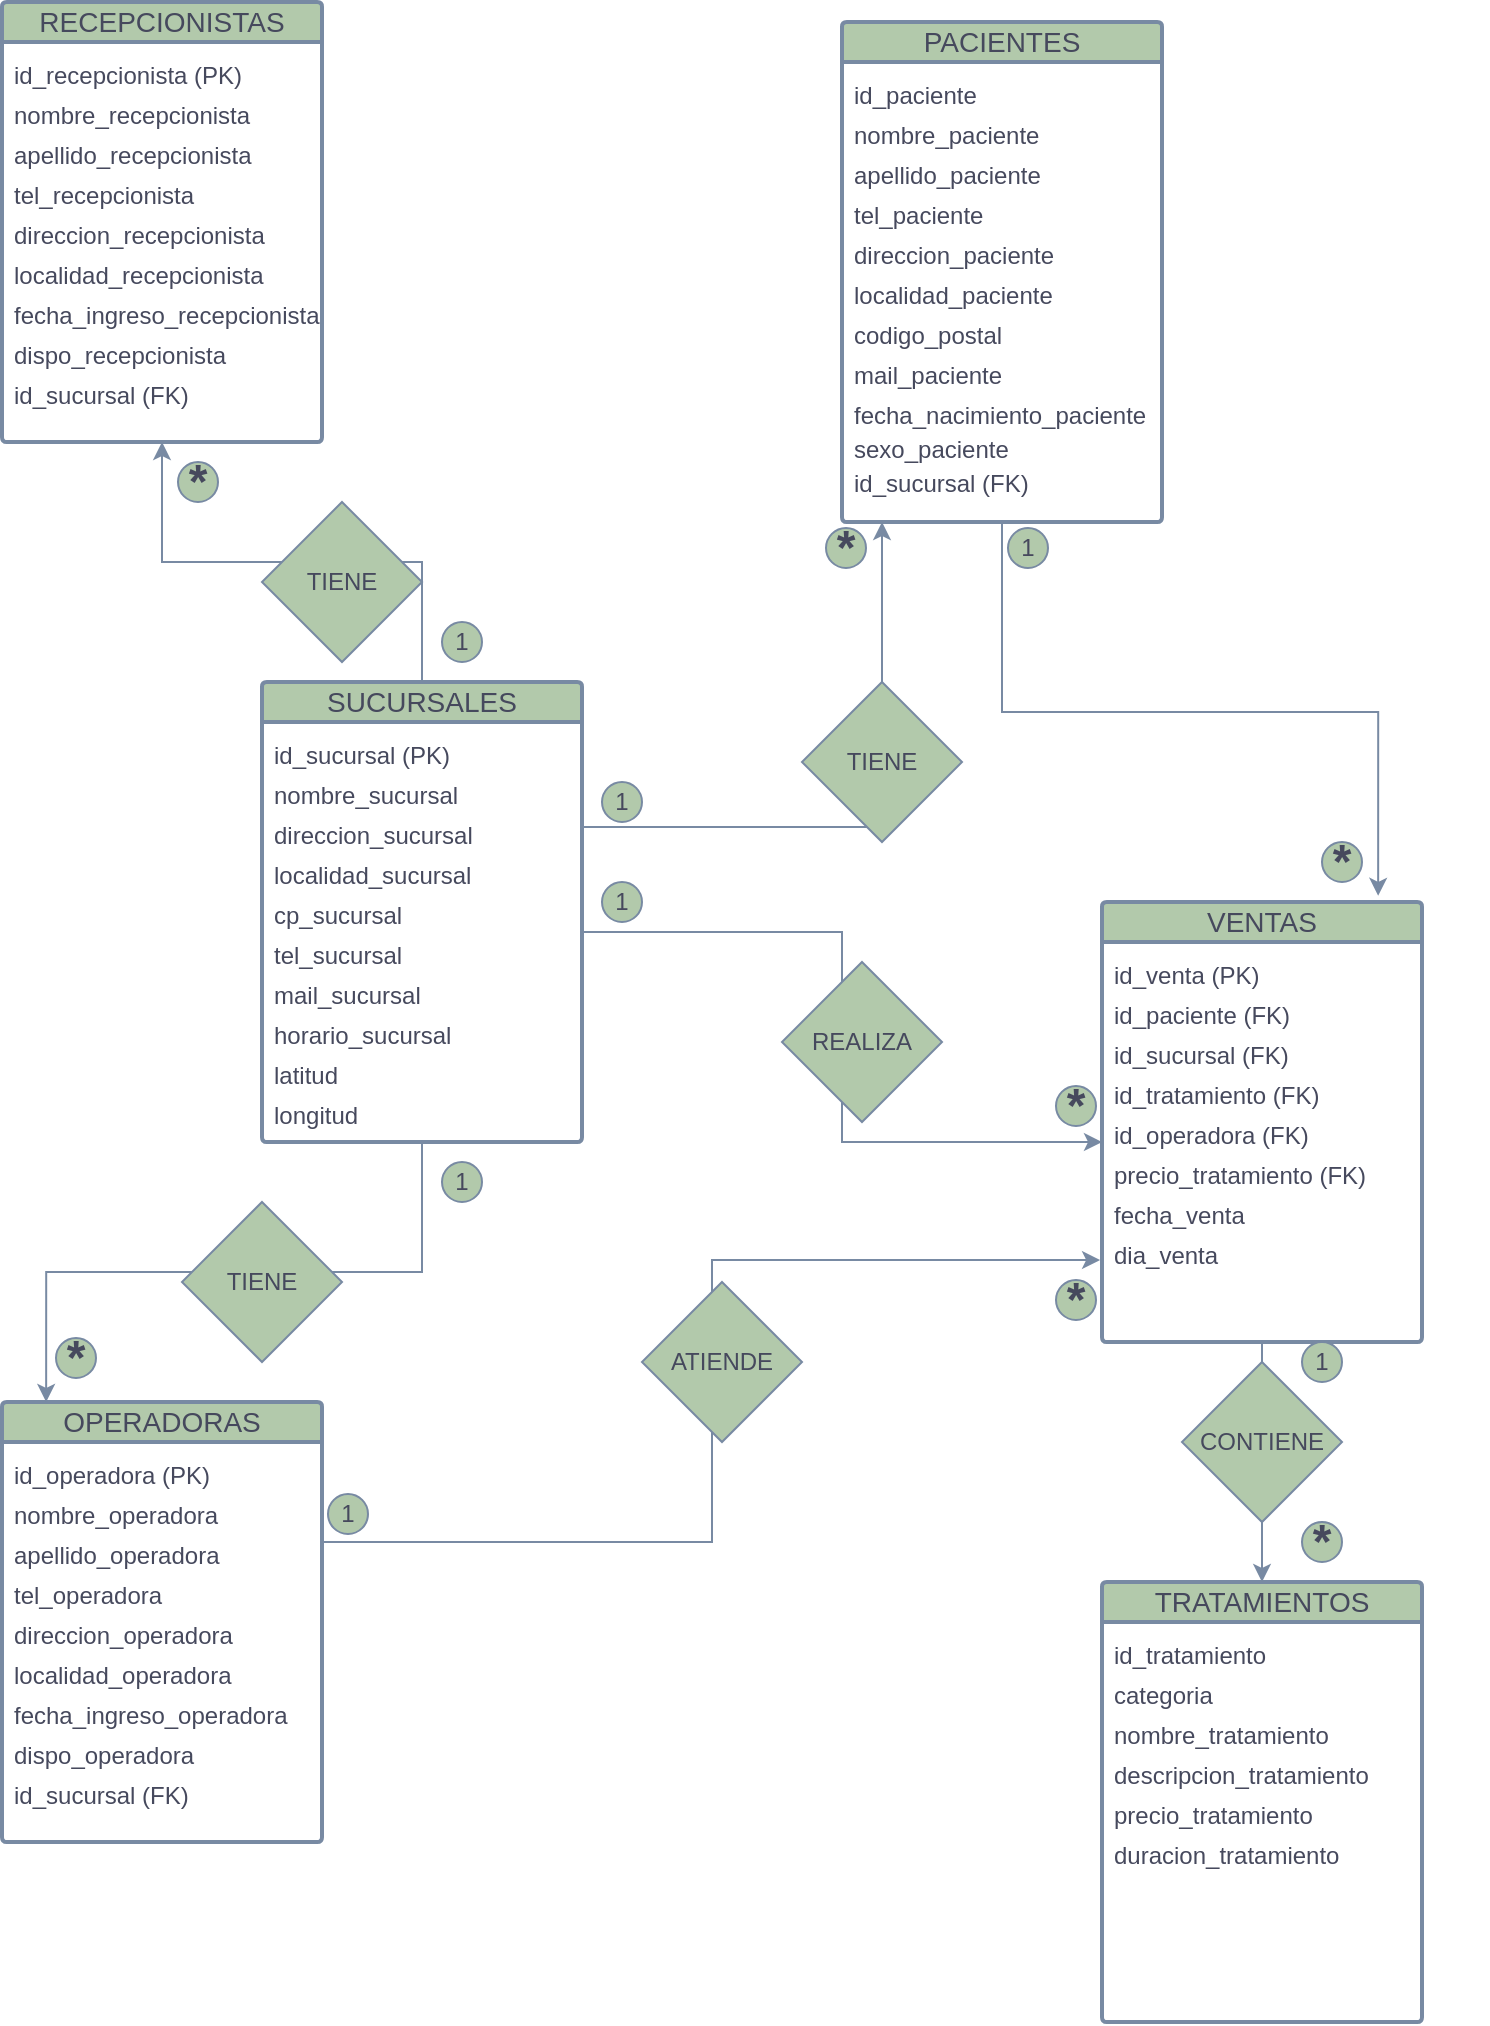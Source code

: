 <mxfile version="21.3.4" type="device">
  <diagram name="Página-1" id="Zwoy2QlS7rIIhryINUQT">
    <mxGraphModel dx="1434" dy="2364" grid="1" gridSize="10" guides="1" tooltips="1" connect="1" arrows="1" fold="1" page="1" pageScale="1" pageWidth="1200" pageHeight="1600" background="#FFFFFF" math="0" shadow="0">
      <root>
        <mxCell id="0" />
        <mxCell id="1" parent="0" />
        <mxCell id="WnngII1H0hZmlAFaV6ZT-37" style="edgeStyle=orthogonalEdgeStyle;rounded=0;orthogonalLoop=1;jettySize=auto;html=1;labelBackgroundColor=none;strokeColor=#788AA3;fontColor=default;" edge="1" parent="1" source="WnngII1H0hZmlAFaV6ZT-8" target="WnngII1H0hZmlAFaV6ZT-22">
          <mxGeometry relative="1" as="geometry" />
        </mxCell>
        <mxCell id="WnngII1H0hZmlAFaV6ZT-8" value="SUCURSALES" style="swimlane;childLayout=stackLayout;horizontal=1;startSize=20;horizontalStack=0;rounded=1;fontSize=14;fontStyle=0;strokeWidth=2;resizeParent=0;resizeLast=1;shadow=0;dashed=0;align=center;arcSize=4;whiteSpace=wrap;html=1;fillColor=#B2C9AB;fontColor=#46495D;strokeColor=#788AA3;points=[[0,0,0,0,0],[0,0.25,0,0,0],[0,0.5,0,0,0],[0,0.75,0,0,0],[0,1,0,0,0],[0.25,0,0,0,0],[0.25,1,0,0,0],[0.5,0,0,0,0],[0.5,1,0,0,0],[0.75,0,0,0,0],[0.75,1,0,0,0],[1,0,0,0,0],[1,0.25,0,0,0],[1,0.5,0,0,0],[1,0.75,0,0,0],[1,1,0,0,0]];labelBackgroundColor=none;" vertex="1" parent="1">
          <mxGeometry x="170" y="240" width="160" height="230" as="geometry">
            <mxRectangle x="310" y="330" width="80" height="30" as="alternateBounds" />
          </mxGeometry>
        </mxCell>
        <mxCell id="WnngII1H0hZmlAFaV6ZT-9" value="&lt;table style=&quot;border-collapse:&lt;br/&gt; collapse;width:140pt&quot; width=&quot;187&quot; cellspacing=&quot;0&quot; cellpadding=&quot;0&quot; border=&quot;0&quot;&gt; &lt;colgroup&gt;&lt;col style=&quot;mso-width-source:userset;mso-width-alt:6838;width:140pt&quot; width=&quot;187&quot;&gt;&lt;/colgroup&gt; &lt;tbody&gt;&lt;tr style=&quot;height:15.0pt&quot; height=&quot;20&quot;&gt;  &lt;td style=&quot;height:15.0pt;width:140pt&quot; width=&quot;187&quot; class=&quot;xl65&quot; height=&quot;20&quot;&gt;id_sucursal (PK)&lt;/td&gt; &lt;/tr&gt; &lt;tr style=&quot;height:15.0pt&quot; height=&quot;20&quot;&gt;  &lt;td style=&quot;height:15.0pt;border-top:none&quot; class=&quot;xl65&quot; height=&quot;20&quot;&gt;nombre_sucursal&lt;/td&gt; &lt;/tr&gt; &lt;tr style=&quot;height:15.0pt&quot; height=&quot;20&quot;&gt;  &lt;td style=&quot;height:15.0pt;border-top:none&quot; class=&quot;xl65&quot; height=&quot;20&quot;&gt;direccion_sucursal&lt;/td&gt; &lt;/tr&gt; &lt;tr style=&quot;height:15.0pt&quot; height=&quot;20&quot;&gt;  &lt;td style=&quot;height:15.0pt;border-top:none&quot; class=&quot;xl65&quot; height=&quot;20&quot;&gt;localidad_sucursal&lt;/td&gt; &lt;/tr&gt; &lt;tr style=&quot;height:15.0pt&quot; height=&quot;20&quot;&gt;  &lt;td style=&quot;height:15.0pt;border-top:none&quot; class=&quot;xl65&quot; height=&quot;20&quot;&gt;cp_sucursal&lt;/td&gt; &lt;/tr&gt; &lt;tr style=&quot;height:15.0pt&quot; height=&quot;20&quot;&gt;  &lt;td style=&quot;height:15.0pt;border-top:none&quot; class=&quot;xl65&quot; height=&quot;20&quot;&gt;tel_sucursal&lt;/td&gt; &lt;/tr&gt; &lt;tr style=&quot;height:15.0pt&quot; height=&quot;20&quot;&gt;  &lt;td style=&quot;height:15.0pt;border-top:none&quot; class=&quot;xl65&quot; height=&quot;20&quot;&gt;mail_sucursal&lt;/td&gt; &lt;/tr&gt; &lt;tr style=&quot;height:15.0pt&quot; height=&quot;20&quot;&gt;  &lt;td style=&quot;height:15.0pt;border-top:none&quot; class=&quot;xl65&quot; height=&quot;20&quot;&gt;horario_sucursal&lt;/td&gt; &lt;/tr&gt; &lt;tr style=&quot;height:15.0pt&quot; height=&quot;20&quot;&gt;  &lt;td style=&quot;height:15.0pt;border-top:none&quot; class=&quot;xl65&quot; height=&quot;20&quot;&gt;latitud&lt;/td&gt; &lt;/tr&gt; &lt;tr style=&quot;height:15.0pt&quot; height=&quot;20&quot;&gt;  &lt;td style=&quot;height:15.0pt;border-top:none&quot; class=&quot;xl65&quot; height=&quot;20&quot;&gt;longitud&lt;/td&gt; &lt;/tr&gt;&lt;/tbody&gt;&lt;/table&gt;" style="align=left;strokeColor=none;fillColor=none;spacingLeft=4;fontSize=12;verticalAlign=top;resizable=0;rotatable=0;part=1;html=1;labelBackgroundColor=none;fontColor=#46495D;" vertex="1" parent="WnngII1H0hZmlAFaV6ZT-8">
          <mxGeometry y="20" width="160" height="210" as="geometry" />
        </mxCell>
        <mxCell id="WnngII1H0hZmlAFaV6ZT-17" value="OPERADORAS" style="swimlane;childLayout=stackLayout;horizontal=1;startSize=20;horizontalStack=0;rounded=1;fontSize=14;fontStyle=0;strokeWidth=2;resizeParent=0;resizeLast=1;shadow=0;dashed=0;align=center;arcSize=4;whiteSpace=wrap;html=1;fillColor=#B2C9AB;fontColor=#46495D;strokeColor=#788AA3;labelBackgroundColor=none;" vertex="1" parent="1">
          <mxGeometry x="40" y="600" width="160" height="220" as="geometry">
            <mxRectangle x="310" y="330" width="80" height="30" as="alternateBounds" />
          </mxGeometry>
        </mxCell>
        <mxCell id="WnngII1H0hZmlAFaV6ZT-18" value="&lt;table style=&quot;border-collapse:&lt;br/&gt; collapse;width:140pt&quot; width=&quot;187&quot; cellspacing=&quot;0&quot; cellpadding=&quot;0&quot; border=&quot;0&quot;&gt; &lt;colgroup&gt;&lt;col style=&quot;mso-width-source:userset;mso-width-alt:6838;width:140pt&quot; width=&quot;187&quot;&gt;&lt;/colgroup&gt; &lt;tbody&gt;&lt;tr style=&quot;height:15.0pt&quot; height=&quot;20&quot;&gt;  &lt;td style=&quot;height:15.0pt;width:140pt&quot; width=&quot;187&quot; class=&quot;xl65&quot; height=&quot;20&quot;&gt;id_operadora (PK)&lt;/td&gt; &lt;/tr&gt; &lt;tr style=&quot;height:15.0pt&quot; height=&quot;20&quot;&gt;  &lt;td style=&quot;height:15.0pt;border-top:none&quot; class=&quot;xl65&quot; height=&quot;20&quot;&gt;nombre_operadora&lt;/td&gt; &lt;/tr&gt; &lt;tr style=&quot;height:15.0pt&quot; height=&quot;20&quot;&gt;  &lt;td style=&quot;height:15.0pt;border-top:none&quot; class=&quot;xl65&quot; height=&quot;20&quot;&gt;apellido_operadora&lt;/td&gt; &lt;/tr&gt; &lt;tr style=&quot;height:15.0pt&quot; height=&quot;20&quot;&gt;  &lt;td style=&quot;height:15.0pt;border-top:none&quot; class=&quot;xl65&quot; height=&quot;20&quot;&gt;tel_operadora&lt;/td&gt; &lt;/tr&gt; &lt;tr style=&quot;height:15.0pt&quot; height=&quot;20&quot;&gt;  &lt;td style=&quot;height:15.0pt;border-top:none&quot; class=&quot;xl65&quot; height=&quot;20&quot;&gt;direccion_operadora&lt;/td&gt; &lt;/tr&gt; &lt;tr style=&quot;height:15.0pt&quot; height=&quot;20&quot;&gt;  &lt;td style=&quot;height:15.0pt;border-top:none&quot; class=&quot;xl65&quot; height=&quot;20&quot;&gt;localidad_operadora&lt;/td&gt; &lt;/tr&gt; &lt;tr style=&quot;height:15.0pt&quot; height=&quot;20&quot;&gt;  &lt;td style=&quot;height:15.0pt;border-top:none&quot; class=&quot;xl65&quot; height=&quot;20&quot;&gt;fecha_ingreso_operadora&lt;/td&gt; &lt;/tr&gt; &lt;tr style=&quot;height:15.0pt&quot; height=&quot;20&quot;&gt;  &lt;td style=&quot;height:15.0pt;border-top:none&quot; class=&quot;xl65&quot; height=&quot;20&quot;&gt;dispo_operadora&lt;/td&gt; &lt;/tr&gt; &lt;tr style=&quot;height:15.0pt&quot; height=&quot;20&quot;&gt;  &lt;td style=&quot;height:15.0pt;border-top:none&quot; class=&quot;xl65&quot; height=&quot;20&quot;&gt;id_sucursal (FK)&lt;/td&gt; &lt;/tr&gt;&lt;/tbody&gt;&lt;/table&gt;" style="align=left;strokeColor=none;fillColor=none;spacingLeft=4;fontSize=12;verticalAlign=top;resizable=0;rotatable=0;part=1;html=1;labelBackgroundColor=none;fontColor=#46495D;" vertex="1" parent="WnngII1H0hZmlAFaV6ZT-17">
          <mxGeometry y="20" width="160" height="200" as="geometry" />
        </mxCell>
        <mxCell id="WnngII1H0hZmlAFaV6ZT-19" value="TRATAMIENTOS" style="swimlane;childLayout=stackLayout;horizontal=1;startSize=20;horizontalStack=0;rounded=1;fontSize=14;fontStyle=0;strokeWidth=2;resizeParent=0;resizeLast=1;shadow=0;dashed=0;align=center;arcSize=4;whiteSpace=wrap;html=1;fillColor=#B2C9AB;fontColor=#46495D;strokeColor=#788AA3;labelBackgroundColor=none;" vertex="1" parent="1">
          <mxGeometry x="590" y="690" width="160" height="220" as="geometry">
            <mxRectangle x="310" y="330" width="80" height="30" as="alternateBounds" />
          </mxGeometry>
        </mxCell>
        <mxCell id="WnngII1H0hZmlAFaV6ZT-20" value="&lt;table style=&quot;border-collapse:&lt;br/&gt; collapse;width:140pt&quot; width=&quot;187&quot; cellspacing=&quot;0&quot; cellpadding=&quot;0&quot; border=&quot;0&quot;&gt; &lt;colgroup&gt;&lt;col style=&quot;mso-width-source:userset;mso-width-alt:6838;width:140pt&quot; width=&quot;187&quot;&gt;&lt;/colgroup&gt; &lt;tbody&gt;&lt;tr style=&quot;height:15.0pt&quot; height=&quot;20&quot;&gt;  &lt;td style=&quot;height:15.0pt;width:140pt&quot; width=&quot;187&quot; class=&quot;xl65&quot; height=&quot;20&quot;&gt;id_tratamiento&lt;/td&gt; &lt;/tr&gt; &lt;tr style=&quot;height:15.0pt&quot; height=&quot;20&quot;&gt;  &lt;td style=&quot;height:15.0pt;border-top:none&quot; class=&quot;xl65&quot; height=&quot;20&quot;&gt;categoria&lt;/td&gt; &lt;/tr&gt; &lt;tr style=&quot;height:15.0pt&quot; height=&quot;20&quot;&gt;  &lt;td style=&quot;height:15.0pt;border-top:none&quot; class=&quot;xl65&quot; height=&quot;20&quot;&gt;nombre_tratamiento&lt;/td&gt; &lt;/tr&gt; &lt;tr style=&quot;height:15.0pt&quot; height=&quot;20&quot;&gt;  &lt;td style=&quot;height:15.0pt;border-top:none&quot; class=&quot;xl65&quot; height=&quot;20&quot;&gt;descripcion_tratamiento&lt;/td&gt; &lt;/tr&gt; &lt;tr style=&quot;height:15.0pt&quot; height=&quot;20&quot;&gt;  &lt;td style=&quot;height:15.0pt;border-top:none&quot; class=&quot;xl65&quot; height=&quot;20&quot;&gt;precio_tratamiento&lt;/td&gt; &lt;/tr&gt; &lt;tr style=&quot;height:15.0pt&quot; height=&quot;20&quot;&gt;  &lt;td style=&quot;height:15.0pt;border-top:none&quot; class=&quot;xl65&quot; height=&quot;20&quot;&gt;duracion_tratamiento&lt;/td&gt; &lt;/tr&gt;&lt;/tbody&gt;&lt;/table&gt;" style="align=left;strokeColor=none;fillColor=none;spacingLeft=4;fontSize=12;verticalAlign=top;resizable=0;rotatable=0;part=1;html=1;labelBackgroundColor=none;fontColor=#46495D;" vertex="1" parent="WnngII1H0hZmlAFaV6ZT-19">
          <mxGeometry y="20" width="160" height="200" as="geometry" />
        </mxCell>
        <mxCell id="WnngII1H0hZmlAFaV6ZT-21" value="RECEPCIONISTAS" style="swimlane;childLayout=stackLayout;horizontal=1;startSize=20;horizontalStack=0;rounded=1;fontSize=14;fontStyle=0;strokeWidth=2;resizeParent=0;resizeLast=1;shadow=0;dashed=0;align=center;arcSize=4;whiteSpace=wrap;html=1;fillColor=#B2C9AB;fontColor=#46495D;strokeColor=#788AA3;labelBackgroundColor=none;" vertex="1" parent="1">
          <mxGeometry x="40" y="-100" width="160" height="220" as="geometry">
            <mxRectangle x="310" y="330" width="80" height="30" as="alternateBounds" />
          </mxGeometry>
        </mxCell>
        <mxCell id="WnngII1H0hZmlAFaV6ZT-22" value="&lt;table style=&quot;border-collapse:&lt;br/&gt; collapse;width:140pt&quot; width=&quot;187&quot; cellspacing=&quot;0&quot; cellpadding=&quot;0&quot; border=&quot;0&quot;&gt; &lt;colgroup&gt;&lt;col style=&quot;mso-width-source:userset;mso-width-alt:6838;width:140pt&quot; width=&quot;187&quot;&gt;&lt;/colgroup&gt; &lt;tbody&gt;&lt;tr style=&quot;height:15.0pt&quot; height=&quot;20&quot;&gt;  &lt;td style=&quot;height:15.0pt;width:140pt&quot; width=&quot;187&quot; class=&quot;xl65&quot; height=&quot;20&quot;&gt;&lt;table style=&quot;border-collapse:&lt;br/&gt; collapse;width:140pt&quot; width=&quot;187&quot; cellspacing=&quot;0&quot; cellpadding=&quot;0&quot; border=&quot;0&quot;&gt; &lt;colgroup&gt;&lt;col style=&quot;mso-width-source:userset;mso-width-alt:6838;width:140pt&quot; width=&quot;187&quot;&gt;&lt;/colgroup&gt; &lt;tbody&gt;&lt;tr style=&quot;height:15.0pt&quot; height=&quot;20&quot;&gt;  &lt;td style=&quot;height:15.0pt;width:140pt&quot; width=&quot;187&quot; class=&quot;xl65&quot; height=&quot;20&quot;&gt;id_recepcionista (PK)&lt;/td&gt; &lt;/tr&gt; &lt;tr style=&quot;height:15.0pt&quot; height=&quot;20&quot;&gt;  &lt;td style=&quot;height:15.0pt;border-top:none&quot; class=&quot;xl65&quot; height=&quot;20&quot;&gt;nombre_recepcionista&lt;/td&gt; &lt;/tr&gt; &lt;tr style=&quot;height:15.0pt&quot; height=&quot;20&quot;&gt;  &lt;td style=&quot;height:15.0pt;border-top:none&quot; class=&quot;xl65&quot; height=&quot;20&quot;&gt;apellido_recepcionista&lt;/td&gt; &lt;/tr&gt; &lt;tr style=&quot;height:15.0pt&quot; height=&quot;20&quot;&gt;  &lt;td style=&quot;height:15.0pt;border-top:none&quot; class=&quot;xl65&quot; height=&quot;20&quot;&gt;tel_recepcionista&lt;/td&gt; &lt;/tr&gt; &lt;tr style=&quot;height:15.0pt&quot; height=&quot;20&quot;&gt;  &lt;td style=&quot;height:15.0pt;border-top:none&quot; class=&quot;xl65&quot; height=&quot;20&quot;&gt;direccion_recepcionista&lt;/td&gt; &lt;/tr&gt; &lt;tr style=&quot;height:15.0pt&quot; height=&quot;20&quot;&gt;  &lt;td style=&quot;height:15.0pt;border-top:none&quot; class=&quot;xl65&quot; height=&quot;20&quot;&gt;localidad_recepcionista&lt;/td&gt; &lt;/tr&gt; &lt;tr style=&quot;height:15.0pt&quot; height=&quot;20&quot;&gt;  &lt;td style=&quot;height:15.0pt;border-top:none&quot; class=&quot;xl65&quot; height=&quot;20&quot;&gt;fecha_ingreso_recepcionista&lt;/td&gt; &lt;/tr&gt; &lt;tr style=&quot;height:15.0pt&quot; height=&quot;20&quot;&gt;  &lt;td style=&quot;height:15.0pt;border-top:none&quot; class=&quot;xl65&quot; height=&quot;20&quot;&gt;dispo_recepcionista&lt;/td&gt; &lt;/tr&gt; &lt;tr style=&quot;height:15.0pt&quot; height=&quot;20&quot;&gt;  &lt;td style=&quot;height:15.0pt;border-top:none&quot; class=&quot;xl65&quot; height=&quot;20&quot;&gt;id_sucursal (FK)&lt;/td&gt; &lt;/tr&gt;&lt;/tbody&gt;&lt;/table&gt;&lt;/td&gt; &lt;/tr&gt; &lt;tr style=&quot;height:15.0pt&quot; height=&quot;20&quot;&gt;  &lt;td style=&quot;height:15.0pt;border-top:none&quot; class=&quot;xl65&quot; height=&quot;20&quot;&gt;&lt;/td&gt;&lt;/tr&gt;&lt;tr style=&quot;height:15.0pt&quot; height=&quot;20&quot;&gt;&lt;td style=&quot;height:15.0pt;border-top:none&quot; class=&quot;xl65&quot; height=&quot;20&quot;&gt;&lt;br&gt;&lt;/td&gt; &lt;/tr&gt; &lt;tr style=&quot;height:15.0pt&quot; height=&quot;20&quot;&gt;  &lt;td style=&quot;height:15.0pt;border-top:none&quot; class=&quot;xl65&quot; height=&quot;20&quot;&gt;&lt;br&gt;&lt;/td&gt; &lt;/tr&gt; &lt;tr style=&quot;height:15.0pt&quot; height=&quot;20&quot;&gt;  &lt;td style=&quot;height:15.0pt;border-top:none&quot; class=&quot;xl65&quot; height=&quot;20&quot;&gt;&lt;br&gt;&lt;/td&gt; &lt;/tr&gt; &lt;tr style=&quot;height:15.0pt&quot; height=&quot;20&quot;&gt;  &lt;td style=&quot;height:15.0pt;border-top:none&quot; class=&quot;xl65&quot; height=&quot;20&quot;&gt;&lt;br&gt;&lt;/td&gt; &lt;/tr&gt; &lt;tr style=&quot;height:15.0pt&quot; height=&quot;20&quot;&gt;  &lt;td style=&quot;height:15.0pt;border-top:none&quot; class=&quot;xl65&quot; height=&quot;20&quot;&gt;&lt;br&gt;&lt;/td&gt; &lt;/tr&gt; &lt;tr style=&quot;height:15.0pt&quot; height=&quot;20&quot;&gt;  &lt;td style=&quot;height:15.0pt;border-top:none&quot; class=&quot;xl65&quot; height=&quot;20&quot;&gt;&lt;br&gt;&lt;/td&gt; &lt;/tr&gt; &lt;tr style=&quot;height:15.0pt&quot; height=&quot;20&quot;&gt;  &lt;td style=&quot;height:15.0pt;border-top:none&quot; class=&quot;xl65&quot; height=&quot;20&quot;&gt;&lt;br&gt;&lt;/td&gt; &lt;/tr&gt;&lt;/tbody&gt;&lt;/table&gt;" style="align=left;strokeColor=none;fillColor=none;spacingLeft=4;fontSize=12;verticalAlign=top;resizable=0;rotatable=0;part=1;html=1;labelBackgroundColor=none;fontColor=#46495D;" vertex="1" parent="WnngII1H0hZmlAFaV6ZT-21">
          <mxGeometry y="20" width="160" height="200" as="geometry" />
        </mxCell>
        <mxCell id="WnngII1H0hZmlAFaV6ZT-24" value="PACIENTES" style="swimlane;childLayout=stackLayout;horizontal=1;startSize=20;horizontalStack=0;rounded=1;fontSize=14;fontStyle=0;strokeWidth=2;resizeParent=0;resizeLast=1;shadow=0;dashed=0;align=center;arcSize=4;whiteSpace=wrap;html=1;fillColor=#B2C9AB;fontColor=#46495D;strokeColor=#788AA3;labelBackgroundColor=none;" vertex="1" parent="1">
          <mxGeometry x="460" y="-90" width="160" height="250" as="geometry">
            <mxRectangle x="310" y="330" width="80" height="30" as="alternateBounds" />
          </mxGeometry>
        </mxCell>
        <mxCell id="WnngII1H0hZmlAFaV6ZT-25" value="&lt;table style=&quot;border-collapse:&lt;br/&gt; collapse;width:140pt&quot; width=&quot;187&quot; cellspacing=&quot;0&quot; cellpadding=&quot;0&quot; border=&quot;0&quot;&gt; &lt;colgroup&gt;&lt;col style=&quot;mso-width-source:userset;mso-width-alt:6838;width:140pt&quot; width=&quot;187&quot;&gt;&lt;/colgroup&gt; &lt;tbody&gt;&lt;tr style=&quot;height:15.0pt&quot; height=&quot;20&quot;&gt;  &lt;td style=&quot;height:15.0pt;width:140pt&quot; width=&quot;187&quot; class=&quot;xl65&quot; height=&quot;20&quot;&gt;id_paciente&lt;/td&gt; &lt;/tr&gt; &lt;tr style=&quot;height:15.0pt&quot; height=&quot;20&quot;&gt;  &lt;td style=&quot;height:15.0pt;border-top:none&quot; class=&quot;xl65&quot; height=&quot;20&quot;&gt;nombre_paciente&lt;/td&gt; &lt;/tr&gt; &lt;tr style=&quot;height:15.0pt&quot; height=&quot;20&quot;&gt;  &lt;td style=&quot;height:15.0pt;border-top:none&quot; class=&quot;xl65&quot; height=&quot;20&quot;&gt;apellido_paciente&lt;/td&gt; &lt;/tr&gt; &lt;tr style=&quot;height:15.0pt&quot; height=&quot;20&quot;&gt;  &lt;td style=&quot;height:15.0pt;border-top:none&quot; class=&quot;xl65&quot; height=&quot;20&quot;&gt;tel_paciente&lt;/td&gt; &lt;/tr&gt; &lt;tr style=&quot;height:15.0pt&quot; height=&quot;20&quot;&gt;  &lt;td style=&quot;height:15.0pt;border-top:none&quot; class=&quot;xl65&quot; height=&quot;20&quot;&gt;direccion_paciente&lt;/td&gt; &lt;/tr&gt; &lt;tr style=&quot;height:15.0pt&quot; height=&quot;20&quot;&gt;  &lt;td style=&quot;height:15.0pt;border-top:none&quot; class=&quot;xl65&quot; height=&quot;20&quot;&gt;localidad_paciente&lt;/td&gt; &lt;/tr&gt; &lt;tr style=&quot;height:15.0pt&quot; height=&quot;20&quot;&gt;  &lt;td style=&quot;height:15.0pt;border-top:none&quot; class=&quot;xl65&quot; height=&quot;20&quot;&gt;codigo_postal&lt;/td&gt; &lt;/tr&gt; &lt;tr style=&quot;height:15.0pt&quot; height=&quot;20&quot;&gt;  &lt;td style=&quot;height:15.0pt;border-top:none&quot; class=&quot;xl65&quot; height=&quot;20&quot;&gt;mail_paciente&lt;/td&gt; &lt;/tr&gt; &lt;tr style=&quot;height:15.0pt&quot; height=&quot;20&quot;&gt;  &lt;td style=&quot;height:15.0pt;border-top:none&quot; class=&quot;xl65&quot; height=&quot;20&quot;&gt;fecha_nacimiento_paciente&lt;/td&gt; &lt;/tr&gt; &lt;tr style=&quot;height:15.0pt&quot; height=&quot;20&quot;&gt;  &lt;td style=&quot;height:15.0pt;border-top:none&quot; class=&quot;xl65&quot; height=&quot;20&quot;&gt;sexo_paciente&lt;br&gt;&lt;table style=&quot;border-collapse:&lt;br/&gt; collapse;width:140pt&quot; width=&quot;187&quot; cellspacing=&quot;0&quot; cellpadding=&quot;0&quot; border=&quot;0&quot;&gt;&lt;tbody&gt;&lt;tr style=&quot;height:15.0pt&quot; height=&quot;20&quot;&gt;  &lt;td style=&quot;height:15.0pt;width:140pt&quot; width=&quot;187&quot; class=&quot;xl65&quot; height=&quot;20&quot;&gt;id_sucursal (FK)&lt;/td&gt;&lt;/tr&gt;&lt;/tbody&gt;&lt;/table&gt;&lt;/td&gt; &lt;/tr&gt;&lt;/tbody&gt;&lt;/table&gt;" style="align=left;strokeColor=none;fillColor=none;spacingLeft=4;fontSize=12;verticalAlign=top;resizable=0;rotatable=0;part=1;html=1;labelBackgroundColor=none;fontColor=#46495D;" vertex="1" parent="WnngII1H0hZmlAFaV6ZT-24">
          <mxGeometry y="20" width="160" height="230" as="geometry" />
        </mxCell>
        <mxCell id="WnngII1H0hZmlAFaV6ZT-33" style="edgeStyle=orthogonalEdgeStyle;rounded=0;orthogonalLoop=1;jettySize=auto;html=1;entryX=0.138;entryY=0;entryDx=0;entryDy=0;entryPerimeter=0;labelBackgroundColor=none;strokeColor=#788AA3;fontColor=default;" edge="1" parent="1" source="WnngII1H0hZmlAFaV6ZT-9" target="WnngII1H0hZmlAFaV6ZT-17">
          <mxGeometry relative="1" as="geometry" />
        </mxCell>
        <mxCell id="WnngII1H0hZmlAFaV6ZT-38" value="TIENE&lt;br&gt;" style="rhombus;whiteSpace=wrap;html=1;labelBackgroundColor=none;fillColor=#B2C9AB;strokeColor=#788AA3;fontColor=#46495D;" vertex="1" parent="1">
          <mxGeometry x="170" y="150" width="80" height="80" as="geometry" />
        </mxCell>
        <mxCell id="WnngII1H0hZmlAFaV6ZT-40" value="TIENE" style="rhombus;whiteSpace=wrap;html=1;labelBackgroundColor=none;fillColor=#B2C9AB;strokeColor=#788AA3;fontColor=#46495D;" vertex="1" parent="1">
          <mxGeometry x="130" y="500" width="80" height="80" as="geometry" />
        </mxCell>
        <mxCell id="WnngII1H0hZmlAFaV6ZT-50" style="edgeStyle=orthogonalEdgeStyle;rounded=0;orthogonalLoop=1;jettySize=auto;html=1;entryX=0.5;entryY=0;entryDx=0;entryDy=0;labelBackgroundColor=none;strokeColor=#788AA3;fontColor=default;" edge="1" parent="1" source="WnngII1H0hZmlAFaV6ZT-41" target="WnngII1H0hZmlAFaV6ZT-19">
          <mxGeometry relative="1" as="geometry" />
        </mxCell>
        <mxCell id="WnngII1H0hZmlAFaV6ZT-41" value="VENTAS" style="swimlane;childLayout=stackLayout;horizontal=1;startSize=20;horizontalStack=0;rounded=1;fontSize=14;fontStyle=0;strokeWidth=2;resizeParent=0;resizeLast=1;shadow=0;dashed=0;align=center;arcSize=4;whiteSpace=wrap;html=1;fillColor=#B2C9AB;fontColor=#46495D;strokeColor=#788AA3;labelBackgroundColor=none;" vertex="1" parent="1">
          <mxGeometry x="590" y="350" width="160" height="220" as="geometry">
            <mxRectangle x="310" y="330" width="80" height="30" as="alternateBounds" />
          </mxGeometry>
        </mxCell>
        <mxCell id="WnngII1H0hZmlAFaV6ZT-42" value="&lt;table style=&quot;border-collapse:&lt;br/&gt; collapse;width:140pt&quot; width=&quot;187&quot; cellspacing=&quot;0&quot; cellpadding=&quot;0&quot; border=&quot;0&quot;&gt; &lt;colgroup&gt;&lt;col style=&quot;mso-width-source:userset;mso-width-alt:6838;width:140pt&quot; width=&quot;187&quot;&gt;&lt;/colgroup&gt; &lt;tbody&gt;&lt;tr style=&quot;height:15.0pt&quot; height=&quot;20&quot;&gt;  &lt;td style=&quot;height:15.0pt;width:140pt&quot; width=&quot;187&quot; class=&quot;xl63&quot; height=&quot;20&quot;&gt;id_venta (PK)&lt;/td&gt; &lt;/tr&gt; &lt;tr style=&quot;height:15.0pt&quot; height=&quot;20&quot;&gt;  &lt;td style=&quot;height:15.0pt;border-top:none&quot; class=&quot;xl63&quot; height=&quot;20&quot;&gt;id_paciente (FK)&lt;/td&gt; &lt;/tr&gt; &lt;tr style=&quot;height:15.0pt&quot; height=&quot;20&quot;&gt;  &lt;td style=&quot;height:15.0pt;border-top:none&quot; class=&quot;xl63&quot; height=&quot;20&quot;&gt;id_sucursal (FK)&lt;/td&gt; &lt;/tr&gt; &lt;tr style=&quot;height:15.0pt&quot; height=&quot;20&quot;&gt;  &lt;td style=&quot;height:15.0pt;border-top:none&quot; class=&quot;xl63&quot; height=&quot;20&quot;&gt;id_tratamiento (FK)&lt;/td&gt; &lt;/tr&gt; &lt;tr style=&quot;height:15.0pt&quot; height=&quot;20&quot;&gt;  &lt;td style=&quot;height:15.0pt;border-top:none&quot; class=&quot;xl63&quot; height=&quot;20&quot;&gt;id_operadora (FK)&lt;/td&gt; &lt;/tr&gt; &lt;tr style=&quot;height:15.0pt&quot; height=&quot;20&quot;&gt;  &lt;td style=&quot;height:15.0pt;border-top:none&quot; class=&quot;xl63&quot; height=&quot;20&quot;&gt;precio_tratamiento (FK)&lt;/td&gt; &lt;/tr&gt; &lt;tr style=&quot;height:15.0pt&quot; height=&quot;20&quot;&gt;  &lt;td style=&quot;height:15.0pt;border-top:none&quot; class=&quot;xl63&quot; height=&quot;20&quot;&gt;fecha_venta&lt;/td&gt; &lt;/tr&gt; &lt;tr style=&quot;height:15.0pt&quot; height=&quot;20&quot;&gt;  &lt;td style=&quot;height:15.0pt;border-top:none&quot; class=&quot;xl63&quot; height=&quot;20&quot;&gt;dia_venta&lt;/td&gt; &lt;/tr&gt;&lt;/tbody&gt;&lt;/table&gt;" style="align=left;strokeColor=none;fillColor=none;spacingLeft=4;fontSize=12;verticalAlign=top;resizable=0;rotatable=0;part=1;html=1;labelBackgroundColor=none;fontColor=#46495D;" vertex="1" parent="WnngII1H0hZmlAFaV6ZT-41">
          <mxGeometry y="20" width="160" height="200" as="geometry" />
        </mxCell>
        <mxCell id="WnngII1H0hZmlAFaV6ZT-43" style="edgeStyle=orthogonalEdgeStyle;rounded=0;orthogonalLoop=1;jettySize=auto;html=1;labelBackgroundColor=none;strokeColor=#788AA3;fontColor=default;" edge="1" parent="1" source="WnngII1H0hZmlAFaV6ZT-9" target="WnngII1H0hZmlAFaV6ZT-42">
          <mxGeometry relative="1" as="geometry" />
        </mxCell>
        <mxCell id="WnngII1H0hZmlAFaV6ZT-39" value="REALIZA" style="rhombus;whiteSpace=wrap;html=1;labelBackgroundColor=none;fillColor=#B2C9AB;strokeColor=#788AA3;fontColor=#46495D;" vertex="1" parent="1">
          <mxGeometry x="430" y="380" width="80" height="80" as="geometry" />
        </mxCell>
        <mxCell id="WnngII1H0hZmlAFaV6ZT-46" style="edgeStyle=orthogonalEdgeStyle;rounded=0;orthogonalLoop=1;jettySize=auto;html=1;entryX=0.863;entryY=-0.014;entryDx=0;entryDy=0;entryPerimeter=0;labelBackgroundColor=none;strokeColor=#788AA3;fontColor=default;" edge="1" parent="1" source="WnngII1H0hZmlAFaV6ZT-25" target="WnngII1H0hZmlAFaV6ZT-41">
          <mxGeometry relative="1" as="geometry" />
        </mxCell>
        <mxCell id="WnngII1H0hZmlAFaV6ZT-47" style="edgeStyle=orthogonalEdgeStyle;rounded=0;orthogonalLoop=1;jettySize=auto;html=1;exitX=1;exitY=0.25;exitDx=0;exitDy=0;entryX=0.125;entryY=1;entryDx=0;entryDy=0;entryPerimeter=0;labelBackgroundColor=none;strokeColor=#788AA3;fontColor=default;" edge="1" parent="1" source="WnngII1H0hZmlAFaV6ZT-9" target="WnngII1H0hZmlAFaV6ZT-25">
          <mxGeometry relative="1" as="geometry" />
        </mxCell>
        <mxCell id="WnngII1H0hZmlAFaV6ZT-36" value="TIENE" style="rhombus;whiteSpace=wrap;html=1;labelBackgroundColor=none;fillColor=#B2C9AB;strokeColor=#788AA3;fontColor=#46495D;" vertex="1" parent="1">
          <mxGeometry x="440" y="240" width="80" height="80" as="geometry" />
        </mxCell>
        <mxCell id="WnngII1H0hZmlAFaV6ZT-48" style="edgeStyle=orthogonalEdgeStyle;rounded=0;orthogonalLoop=1;jettySize=auto;html=1;exitX=1;exitY=0.25;exitDx=0;exitDy=0;entryX=-0.006;entryY=0.795;entryDx=0;entryDy=0;entryPerimeter=0;labelBackgroundColor=none;strokeColor=#788AA3;fontColor=default;" edge="1" parent="1" source="WnngII1H0hZmlAFaV6ZT-18" target="WnngII1H0hZmlAFaV6ZT-42">
          <mxGeometry relative="1" as="geometry" />
        </mxCell>
        <mxCell id="WnngII1H0hZmlAFaV6ZT-49" value="ATIENDE" style="rhombus;whiteSpace=wrap;html=1;labelBackgroundColor=none;fillColor=#B2C9AB;strokeColor=#788AA3;fontColor=#46495D;" vertex="1" parent="1">
          <mxGeometry x="360" y="540" width="80" height="80" as="geometry" />
        </mxCell>
        <mxCell id="WnngII1H0hZmlAFaV6ZT-51" value="CONTIENE" style="rhombus;whiteSpace=wrap;html=1;labelBackgroundColor=none;fillColor=#B2C9AB;strokeColor=#788AA3;fontColor=#46495D;" vertex="1" parent="1">
          <mxGeometry x="630" y="580" width="80" height="80" as="geometry" />
        </mxCell>
        <mxCell id="WnngII1H0hZmlAFaV6ZT-53" value="1" style="ellipse;whiteSpace=wrap;html=1;strokeColor=#788AA3;fontColor=#46495D;fillColor=#B2C9AB;" vertex="1" parent="1">
          <mxGeometry x="340" y="340" width="20" height="20" as="geometry" />
        </mxCell>
        <mxCell id="WnngII1H0hZmlAFaV6ZT-54" value="1" style="ellipse;whiteSpace=wrap;html=1;strokeColor=#788AA3;fontColor=#46495D;fillColor=#B2C9AB;" vertex="1" parent="1">
          <mxGeometry x="260" y="210" width="20" height="20" as="geometry" />
        </mxCell>
        <mxCell id="WnngII1H0hZmlAFaV6ZT-56" value="1" style="ellipse;whiteSpace=wrap;html=1;strokeColor=#788AA3;fontColor=#46495D;fillColor=#B2C9AB;" vertex="1" parent="1">
          <mxGeometry x="340" y="290" width="20" height="20" as="geometry" />
        </mxCell>
        <mxCell id="WnngII1H0hZmlAFaV6ZT-57" value="1" style="ellipse;whiteSpace=wrap;html=1;strokeColor=#788AA3;fontColor=#46495D;fillColor=#B2C9AB;" vertex="1" parent="1">
          <mxGeometry x="260" y="480" width="20" height="20" as="geometry" />
        </mxCell>
        <mxCell id="WnngII1H0hZmlAFaV6ZT-58" value="1" style="ellipse;whiteSpace=wrap;html=1;strokeColor=#788AA3;fontColor=#46495D;fillColor=#B2C9AB;" vertex="1" parent="1">
          <mxGeometry x="203" y="646" width="20" height="20" as="geometry" />
        </mxCell>
        <mxCell id="WnngII1H0hZmlAFaV6ZT-59" value="1" style="ellipse;whiteSpace=wrap;html=1;strokeColor=#788AA3;fontColor=#46495D;fillColor=#B2C9AB;" vertex="1" parent="1">
          <mxGeometry x="690" y="570" width="20" height="20" as="geometry" />
        </mxCell>
        <mxCell id="WnngII1H0hZmlAFaV6ZT-61" value="1" style="ellipse;whiteSpace=wrap;html=1;strokeColor=#788AA3;fontColor=#46495D;fillColor=#B2C9AB;" vertex="1" parent="1">
          <mxGeometry x="543" y="163" width="20" height="20" as="geometry" />
        </mxCell>
        <mxCell id="WnngII1H0hZmlAFaV6ZT-62" value="&lt;font style=&quot;font-size: 24px;&quot;&gt;&lt;b style=&quot;&quot;&gt;*&lt;/b&gt;&lt;/font&gt;" style="ellipse;whiteSpace=wrap;html=1;strokeColor=#788AA3;fontColor=#46495D;fillColor=#B2C9AB;align=center;" vertex="1" parent="1">
          <mxGeometry x="700" y="320" width="20" height="20" as="geometry" />
        </mxCell>
        <mxCell id="WnngII1H0hZmlAFaV6ZT-63" value="&lt;font style=&quot;font-size: 24px;&quot;&gt;&lt;b style=&quot;&quot;&gt;*&lt;/b&gt;&lt;/font&gt;" style="ellipse;whiteSpace=wrap;html=1;strokeColor=#788AA3;fontColor=#46495D;fillColor=#B2C9AB;align=center;" vertex="1" parent="1">
          <mxGeometry x="567" y="442" width="20" height="20" as="geometry" />
        </mxCell>
        <mxCell id="WnngII1H0hZmlAFaV6ZT-64" value="&lt;font style=&quot;font-size: 24px;&quot;&gt;&lt;b style=&quot;&quot;&gt;*&lt;/b&gt;&lt;/font&gt;" style="ellipse;whiteSpace=wrap;html=1;strokeColor=#788AA3;fontColor=#46495D;fillColor=#B2C9AB;align=center;" vertex="1" parent="1">
          <mxGeometry x="452" y="163" width="20" height="20" as="geometry" />
        </mxCell>
        <mxCell id="WnngII1H0hZmlAFaV6ZT-65" value="&lt;font style=&quot;font-size: 24px;&quot;&gt;&lt;b style=&quot;&quot;&gt;*&lt;/b&gt;&lt;/font&gt;" style="ellipse;whiteSpace=wrap;html=1;strokeColor=#788AA3;fontColor=#46495D;fillColor=#B2C9AB;align=center;" vertex="1" parent="1">
          <mxGeometry x="128" y="130" width="20" height="20" as="geometry" />
        </mxCell>
        <mxCell id="WnngII1H0hZmlAFaV6ZT-69" value="&lt;font style=&quot;font-size: 24px;&quot;&gt;&lt;b style=&quot;&quot;&gt;*&lt;/b&gt;&lt;/font&gt;" style="ellipse;whiteSpace=wrap;html=1;strokeColor=#788AA3;fontColor=#46495D;fillColor=#B2C9AB;align=center;" vertex="1" parent="1">
          <mxGeometry x="690" y="660" width="20" height="20" as="geometry" />
        </mxCell>
        <mxCell id="WnngII1H0hZmlAFaV6ZT-70" value="&lt;font style=&quot;font-size: 24px;&quot;&gt;&lt;b style=&quot;&quot;&gt;*&lt;/b&gt;&lt;/font&gt;" style="ellipse;whiteSpace=wrap;html=1;strokeColor=#788AA3;fontColor=#46495D;fillColor=#B2C9AB;align=center;" vertex="1" parent="1">
          <mxGeometry x="567" y="539" width="20" height="20" as="geometry" />
        </mxCell>
        <mxCell id="WnngII1H0hZmlAFaV6ZT-71" value="&lt;font style=&quot;font-size: 24px;&quot;&gt;&lt;b style=&quot;&quot;&gt;*&lt;/b&gt;&lt;/font&gt;" style="ellipse;whiteSpace=wrap;html=1;strokeColor=#788AA3;fontColor=#46495D;fillColor=#B2C9AB;align=center;" vertex="1" parent="1">
          <mxGeometry x="67" y="568" width="20" height="20" as="geometry" />
        </mxCell>
      </root>
    </mxGraphModel>
  </diagram>
</mxfile>
